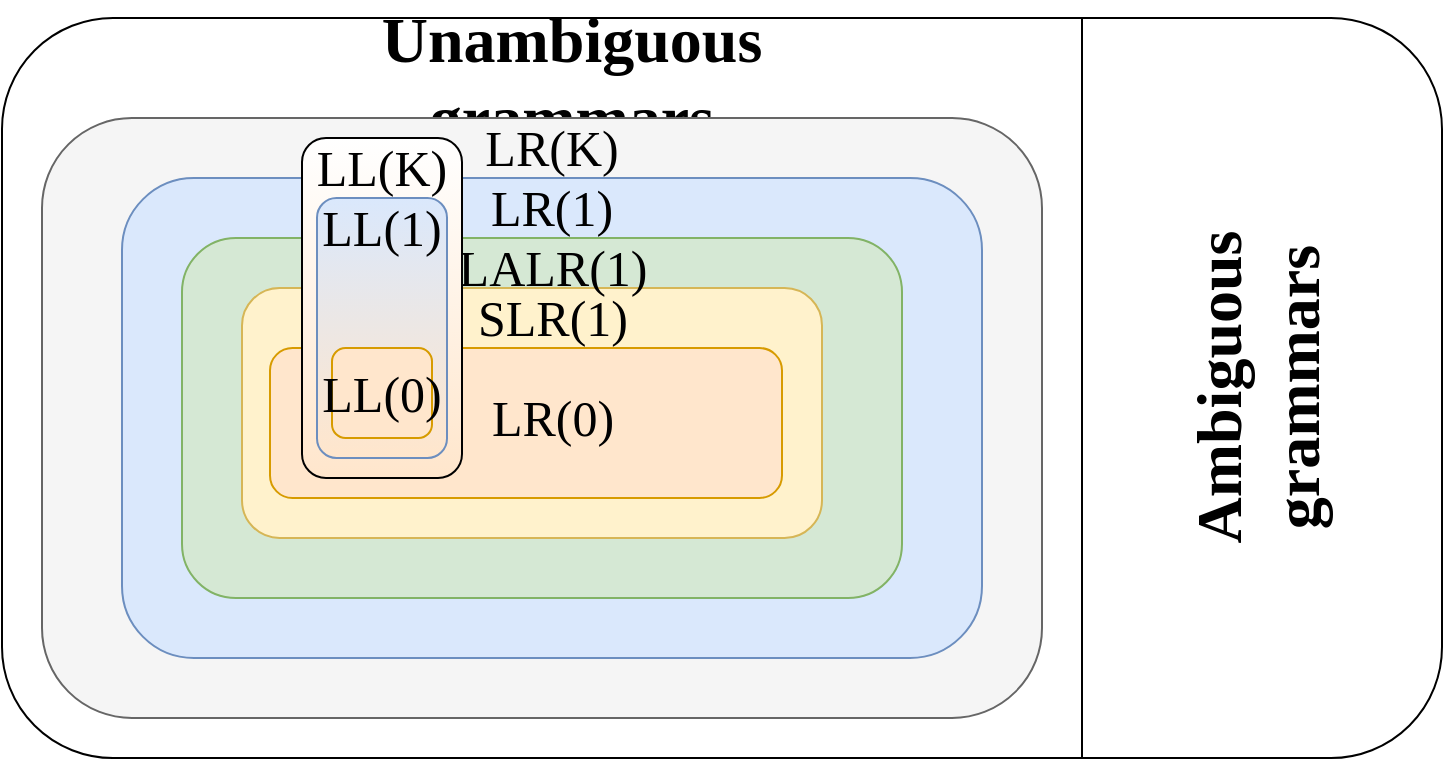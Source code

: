 <mxfile version="21.3.7" type="device">
  <diagram name="Page-1" id="NRyCXhn-9vutZIG_f-Vn">
    <mxGraphModel dx="988" dy="573" grid="1" gridSize="10" guides="1" tooltips="1" connect="1" arrows="1" fold="1" page="1" pageScale="1" pageWidth="827" pageHeight="1169" math="0" shadow="0">
      <root>
        <mxCell id="0" />
        <mxCell id="1" parent="0" />
        <mxCell id="aZ31qOg2rkFS8Uhd8reA-1" value="" style="rounded=1;whiteSpace=wrap;html=1;" vertex="1" parent="1">
          <mxGeometry x="40" y="40" width="720" height="370" as="geometry" />
        </mxCell>
        <mxCell id="aZ31qOg2rkFS8Uhd8reA-2" value="" style="endArrow=none;html=1;rounded=0;entryX=0.75;entryY=0;entryDx=0;entryDy=0;exitX=0.75;exitY=1;exitDx=0;exitDy=0;" edge="1" parent="1" source="aZ31qOg2rkFS8Uhd8reA-1" target="aZ31qOg2rkFS8Uhd8reA-1">
          <mxGeometry width="50" height="50" relative="1" as="geometry">
            <mxPoint x="480" y="150" as="sourcePoint" />
            <mxPoint x="530" y="100" as="targetPoint" />
          </mxGeometry>
        </mxCell>
        <mxCell id="aZ31qOg2rkFS8Uhd8reA-3" value="Unambiguous grammars" style="text;html=1;strokeColor=none;fillColor=none;align=center;verticalAlign=middle;whiteSpace=wrap;rounded=0;fontFamily=UGent Panno Text;fontSize=32;fontStyle=1" vertex="1" parent="1">
          <mxGeometry x="160" y="40" width="330" height="60" as="geometry" />
        </mxCell>
        <mxCell id="aZ31qOg2rkFS8Uhd8reA-4" value="Ambiguous grammars" style="text;html=1;strokeColor=none;fillColor=none;align=center;verticalAlign=middle;whiteSpace=wrap;rounded=0;fontFamily=UGent Panno Text;fontSize=32;fontStyle=1;horizontal=0;" vertex="1" parent="1">
          <mxGeometry x="630" y="85" width="75" height="280" as="geometry" />
        </mxCell>
        <mxCell id="aZ31qOg2rkFS8Uhd8reA-5" value="" style="rounded=1;whiteSpace=wrap;html=1;fillColor=#f5f5f5;fontColor=#333333;strokeColor=#666666;" vertex="1" parent="1">
          <mxGeometry x="60" y="90" width="500" height="300" as="geometry" />
        </mxCell>
        <mxCell id="aZ31qOg2rkFS8Uhd8reA-6" value="" style="rounded=1;whiteSpace=wrap;html=1;fillColor=#dae8fc;strokeColor=#6c8ebf;" vertex="1" parent="1">
          <mxGeometry x="100" y="120" width="430" height="240" as="geometry" />
        </mxCell>
        <mxCell id="aZ31qOg2rkFS8Uhd8reA-7" value="" style="rounded=1;whiteSpace=wrap;html=1;fillColor=#d5e8d4;strokeColor=#82b366;" vertex="1" parent="1">
          <mxGeometry x="130" y="150" width="360" height="180" as="geometry" />
        </mxCell>
        <mxCell id="aZ31qOg2rkFS8Uhd8reA-8" value="" style="rounded=1;whiteSpace=wrap;html=1;fillColor=#fff2cc;strokeColor=#d6b656;" vertex="1" parent="1">
          <mxGeometry x="160" y="175" width="290" height="125" as="geometry" />
        </mxCell>
        <mxCell id="aZ31qOg2rkFS8Uhd8reA-9" value="LR(K)" style="text;html=1;strokeColor=none;fillColor=none;align=center;verticalAlign=middle;whiteSpace=wrap;rounded=0;fontFamily=UGent Panno Text;fontSize=25;" vertex="1" parent="1">
          <mxGeometry x="285" y="90" width="60" height="30" as="geometry" />
        </mxCell>
        <mxCell id="aZ31qOg2rkFS8Uhd8reA-10" value="LR(1)" style="text;html=1;strokeColor=none;fillColor=none;align=center;verticalAlign=middle;whiteSpace=wrap;rounded=0;fontFamily=UGent Panno Text;fontSize=25;" vertex="1" parent="1">
          <mxGeometry x="285" y="120" width="60" height="30" as="geometry" />
        </mxCell>
        <mxCell id="aZ31qOg2rkFS8Uhd8reA-11" value="LALR(1)" style="text;html=1;strokeColor=none;fillColor=none;align=center;verticalAlign=middle;whiteSpace=wrap;rounded=0;fontFamily=UGent Panno Text;fontSize=25;" vertex="1" parent="1">
          <mxGeometry x="272.5" y="150" width="85" height="30" as="geometry" />
        </mxCell>
        <mxCell id="aZ31qOg2rkFS8Uhd8reA-12" value="SLR(1)" style="text;html=1;strokeColor=none;fillColor=none;align=center;verticalAlign=middle;whiteSpace=wrap;rounded=0;fontFamily=UGent Panno Text;fontSize=25;" vertex="1" parent="1">
          <mxGeometry x="272.5" y="175" width="85" height="30" as="geometry" />
        </mxCell>
        <mxCell id="aZ31qOg2rkFS8Uhd8reA-13" value="" style="rounded=1;whiteSpace=wrap;html=1;fillColor=#FFE6CC;strokeColor=#d79b00;" vertex="1" parent="1">
          <mxGeometry x="174" y="205" width="256" height="75" as="geometry" />
        </mxCell>
        <mxCell id="aZ31qOg2rkFS8Uhd8reA-14" value="LR(0)" style="text;html=1;strokeColor=none;fillColor=none;align=center;verticalAlign=middle;whiteSpace=wrap;rounded=0;fontFamily=UGent Panno Text;fontSize=25;" vertex="1" parent="1">
          <mxGeometry x="272.5" y="225" width="85" height="30" as="geometry" />
        </mxCell>
        <mxCell id="aZ31qOg2rkFS8Uhd8reA-15" value="" style="rounded=1;whiteSpace=wrap;html=1;fontFamily=UGent Panno Text;fontSize=28;gradientColor=#FFE6CC;" vertex="1" parent="1">
          <mxGeometry x="190" y="100" width="80" height="170" as="geometry" />
        </mxCell>
        <mxCell id="aZ31qOg2rkFS8Uhd8reA-16" value="" style="rounded=1;whiteSpace=wrap;html=1;fontFamily=UGent Panno Text;fontSize=28;fillColor=#dae8fc;strokeColor=#6c8ebf;gradientColor=#FFE6CC;" vertex="1" parent="1">
          <mxGeometry x="197.5" y="130" width="65" height="130" as="geometry" />
        </mxCell>
        <mxCell id="aZ31qOg2rkFS8Uhd8reA-17" value="" style="rounded=1;whiteSpace=wrap;html=1;fontFamily=UGent Panno Text;fontSize=28;fillColor=#ffe6cc;strokeColor=#d79b00;" vertex="1" parent="1">
          <mxGeometry x="205" y="205" width="50" height="45" as="geometry" />
        </mxCell>
        <mxCell id="aZ31qOg2rkFS8Uhd8reA-18" value="LL(K)" style="text;html=1;strokeColor=none;fillColor=none;align=center;verticalAlign=middle;whiteSpace=wrap;rounded=0;fontFamily=UGent Panno Text;fontSize=25;" vertex="1" parent="1">
          <mxGeometry x="200" y="100" width="60" height="30" as="geometry" />
        </mxCell>
        <mxCell id="aZ31qOg2rkFS8Uhd8reA-19" value="LL(1)" style="text;html=1;strokeColor=none;fillColor=none;align=center;verticalAlign=middle;whiteSpace=wrap;rounded=0;fontFamily=UGent Panno Text;fontSize=25;" vertex="1" parent="1">
          <mxGeometry x="200" y="130" width="60" height="30" as="geometry" />
        </mxCell>
        <mxCell id="aZ31qOg2rkFS8Uhd8reA-20" value="LL(0)" style="text;html=1;strokeColor=none;fillColor=none;align=center;verticalAlign=middle;whiteSpace=wrap;rounded=0;fontFamily=UGent Panno Text;fontSize=25;" vertex="1" parent="1">
          <mxGeometry x="200" y="212.5" width="60" height="30" as="geometry" />
        </mxCell>
      </root>
    </mxGraphModel>
  </diagram>
</mxfile>
